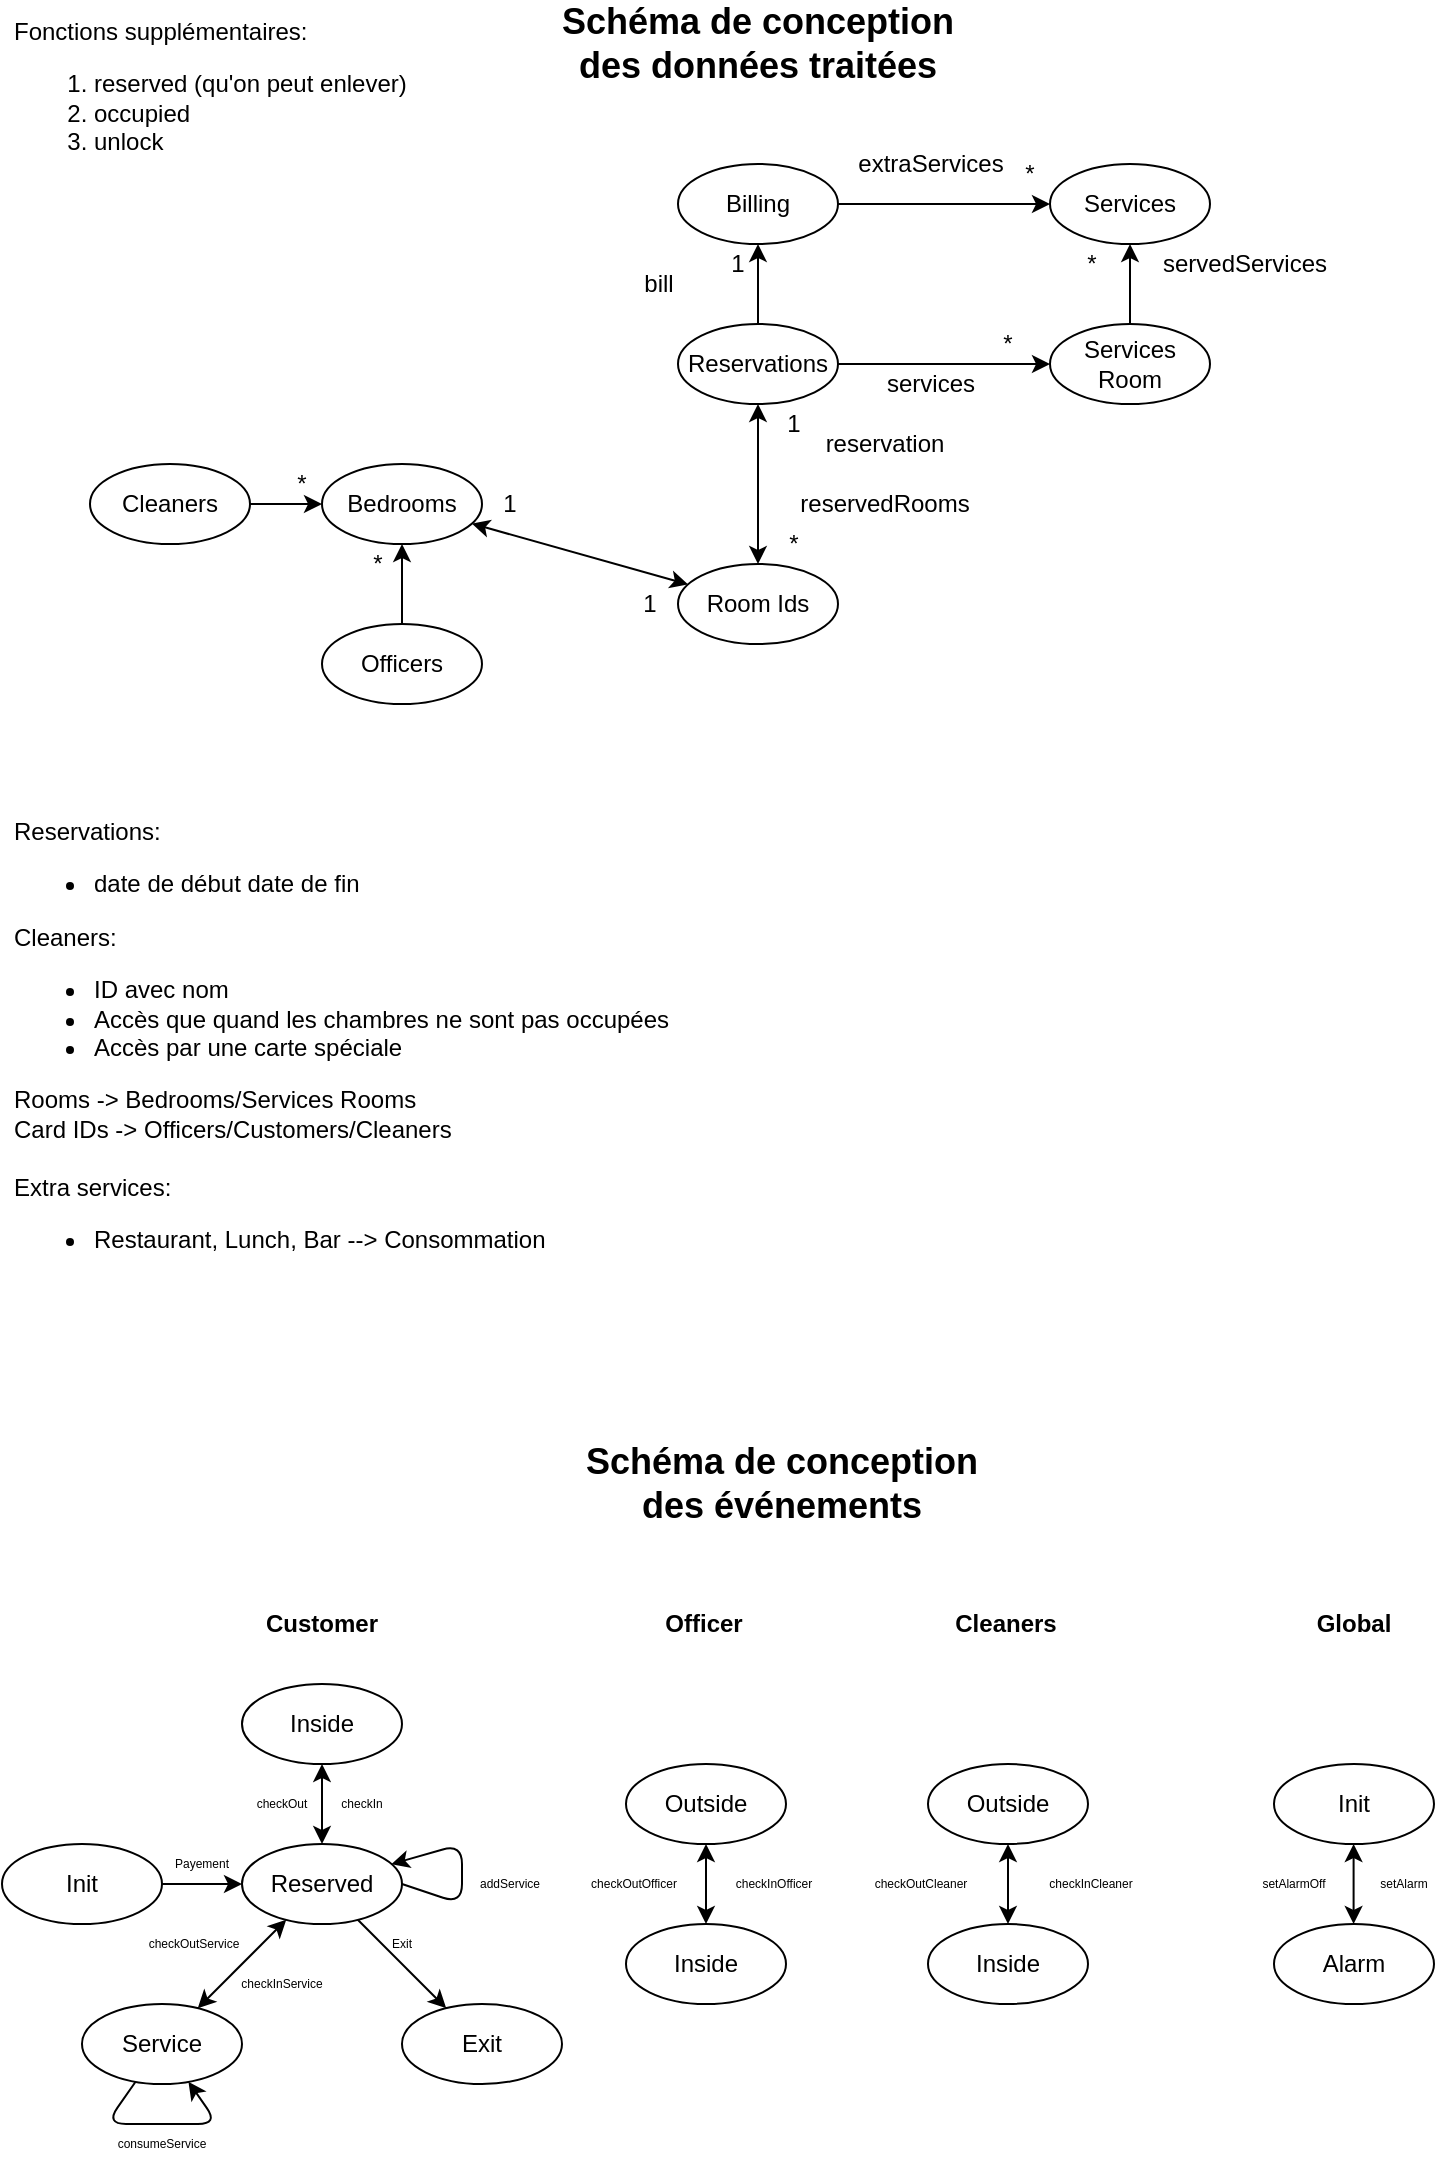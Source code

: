 <mxfile version="13.7.9" type="device"><diagram id="mKZ3kIbZx4iA2IMD-GMo" name="Page-1"><mxGraphModel dx="813" dy="470" grid="1" gridSize="10" guides="1" tooltips="1" connect="1" arrows="1" fold="1" page="1" pageScale="1" pageWidth="827" pageHeight="1169" math="0" shadow="0"><root><mxCell id="0"/><mxCell id="1" parent="0"/><mxCell id="9vgg1QaLixsYuYkU39V7-5" value="Reservations" style="ellipse;whiteSpace=wrap;html=1;" parent="1" vertex="1"><mxGeometry x="374" y="200" width="80" height="40" as="geometry"/></mxCell><mxCell id="9vgg1QaLixsYuYkU39V7-8" value="&lt;span style=&quot;text-align: left&quot;&gt;Bedrooms&lt;/span&gt;" style="ellipse;whiteSpace=wrap;html=1;" parent="1" vertex="1"><mxGeometry x="196" y="270" width="80" height="40" as="geometry"/></mxCell><mxCell id="9vgg1QaLixsYuYkU39V7-26" value="&lt;span style=&quot;text-align: left&quot;&gt;Services Room&lt;/span&gt;" style="ellipse;whiteSpace=wrap;html=1;" parent="1" vertex="1"><mxGeometry x="560" y="200" width="80" height="40" as="geometry"/></mxCell><mxCell id="9vgg1QaLixsYuYkU39V7-27" value="Billing" style="ellipse;whiteSpace=wrap;html=1;" parent="1" vertex="1"><mxGeometry x="374" y="120" width="80" height="40" as="geometry"/></mxCell><mxCell id="9vgg1QaLixsYuYkU39V7-28" value="" style="endArrow=classic;html=1;" parent="1" source="9vgg1QaLixsYuYkU39V7-5" target="9vgg1QaLixsYuYkU39V7-27" edge="1"><mxGeometry width="50" height="50" relative="1" as="geometry"><mxPoint x="524" y="250" as="sourcePoint"/><mxPoint x="524" y="290" as="targetPoint"/></mxGeometry></mxCell><mxCell id="9vgg1QaLixsYuYkU39V7-30" value="Reservations: &lt;br&gt;&lt;ul&gt;&lt;li&gt;&lt;span&gt;date de début date de fin&lt;/span&gt;&lt;/li&gt;&lt;/ul&gt;&lt;div&gt;Cleaners:&lt;/div&gt;&lt;div&gt;&lt;ul&gt;&lt;li&gt;ID avec nom&lt;/li&gt;&lt;li&gt;Accès que quand les chambres ne sont pas occupées&lt;/li&gt;&lt;li&gt;Accès par une carte spéciale&lt;/li&gt;&lt;/ul&gt;&lt;div&gt;Rooms -&amp;gt; Bedrooms/Services Rooms&lt;/div&gt;&lt;div&gt;Card IDs -&amp;gt; Officers/Customers/Cleaners&lt;/div&gt;&lt;/div&gt;&lt;div&gt;&lt;br&gt;&lt;/div&gt;&lt;div&gt;Extra services:&lt;/div&gt;&lt;div&gt;&lt;ul&gt;&lt;li&gt;Restaurant, Lunch, Bar --&amp;gt; Consommation&lt;br&gt;&lt;/li&gt;&lt;/ul&gt;&lt;/div&gt;" style="text;whiteSpace=wrap;html=1;" parent="1" vertex="1"><mxGeometry x="40" y="440" width="360" height="220" as="geometry"/></mxCell><mxCell id="9vgg1QaLixsYuYkU39V7-32" value="1" style="text;html=1;strokeColor=none;fillColor=none;align=center;verticalAlign=middle;whiteSpace=wrap;rounded=0;" parent="1" vertex="1"><mxGeometry x="394" y="160" width="20" height="20" as="geometry"/></mxCell><mxCell id="9vgg1QaLixsYuYkU39V7-37" value="Room Ids" style="ellipse;whiteSpace=wrap;html=1;" parent="1" vertex="1"><mxGeometry x="374" y="320" width="80" height="40" as="geometry"/></mxCell><mxCell id="9vgg1QaLixsYuYkU39V7-38" value="" style="endArrow=classic;html=1;startArrow=classic;startFill=1;" parent="1" source="9vgg1QaLixsYuYkU39V7-5" target="9vgg1QaLixsYuYkU39V7-37" edge="1"><mxGeometry width="50" height="50" relative="1" as="geometry"><mxPoint x="94" y="169.71" as="sourcePoint"/><mxPoint x="134" y="169.71" as="targetPoint"/></mxGeometry></mxCell><mxCell id="9vgg1QaLixsYuYkU39V7-39" value="*" style="text;html=1;strokeColor=none;fillColor=none;align=center;verticalAlign=middle;whiteSpace=wrap;rounded=0;" parent="1" vertex="1"><mxGeometry x="422" y="300" width="20" height="20" as="geometry"/></mxCell><mxCell id="9vgg1QaLixsYuYkU39V7-40" value="" style="endArrow=classic;html=1;startArrow=classic;startFill=1;" parent="1" source="9vgg1QaLixsYuYkU39V7-37" target="9vgg1QaLixsYuYkU39V7-8" edge="1"><mxGeometry width="50" height="50" relative="1" as="geometry"><mxPoint x="342.739" y="239.645" as="sourcePoint"/><mxPoint x="243.997" y="180.356" as="targetPoint"/></mxGeometry></mxCell><mxCell id="9vgg1QaLixsYuYkU39V7-41" value="1" style="text;html=1;strokeColor=none;fillColor=none;align=center;verticalAlign=middle;whiteSpace=wrap;rounded=0;" parent="1" vertex="1"><mxGeometry x="280" y="280" width="20" height="20" as="geometry"/></mxCell><mxCell id="9vgg1QaLixsYuYkU39V7-42" value="Cleaners" style="ellipse;whiteSpace=wrap;html=1;" parent="1" vertex="1"><mxGeometry x="80" y="270" width="80" height="40" as="geometry"/></mxCell><mxCell id="9vgg1QaLixsYuYkU39V7-48" value="" style="endArrow=classic;html=1;" parent="1" source="9vgg1QaLixsYuYkU39V7-42" target="9vgg1QaLixsYuYkU39V7-8" edge="1"><mxGeometry width="50" height="50" relative="1" as="geometry"><mxPoint x="246" y="240" as="sourcePoint"/><mxPoint x="246" y="280" as="targetPoint"/></mxGeometry></mxCell><mxCell id="9vgg1QaLixsYuYkU39V7-49" value="*" style="text;html=1;strokeColor=none;fillColor=none;align=center;verticalAlign=middle;whiteSpace=wrap;rounded=0;" parent="1" vertex="1"><mxGeometry x="176" y="270" width="20" height="20" as="geometry"/></mxCell><mxCell id="9vgg1QaLixsYuYkU39V7-52" style="edgeStyle=orthogonalEdgeStyle;rounded=0;orthogonalLoop=1;jettySize=auto;html=1;" parent="1" source="9vgg1QaLixsYuYkU39V7-50" target="9vgg1QaLixsYuYkU39V7-8" edge="1"><mxGeometry relative="1" as="geometry"/></mxCell><mxCell id="9vgg1QaLixsYuYkU39V7-50" value="Officers" style="ellipse;whiteSpace=wrap;html=1;" parent="1" vertex="1"><mxGeometry x="196" y="350" width="80" height="40" as="geometry"/></mxCell><mxCell id="9vgg1QaLixsYuYkU39V7-54" value="*" style="text;html=1;strokeColor=none;fillColor=none;align=center;verticalAlign=middle;whiteSpace=wrap;rounded=0;" parent="1" vertex="1"><mxGeometry x="214" y="310" width="20" height="20" as="geometry"/></mxCell><mxCell id="wAJNwWQqcgvi-j1PNpbh-5" value="Schéma de conception des données traitées" style="text;html=1;strokeColor=none;fillColor=none;align=center;verticalAlign=middle;whiteSpace=wrap;rounded=0;fontSize=18;fontStyle=1" parent="1" vertex="1"><mxGeometry x="304" y="50" width="220" height="20" as="geometry"/></mxCell><mxCell id="wAJNwWQqcgvi-j1PNpbh-6" style="edgeStyle=orthogonalEdgeStyle;rounded=0;orthogonalLoop=1;jettySize=auto;html=1;" parent="1" source="9vgg1QaLixsYuYkU39V7-5" target="9vgg1QaLixsYuYkU39V7-26" edge="1"><mxGeometry relative="1" as="geometry"><mxPoint x="464" y="150.0" as="sourcePoint"/><mxPoint x="504" y="150.0" as="targetPoint"/></mxGeometry></mxCell><mxCell id="wAJNwWQqcgvi-j1PNpbh-7" value="*" style="text;html=1;strokeColor=none;fillColor=none;align=center;verticalAlign=middle;whiteSpace=wrap;rounded=0;" parent="1" vertex="1"><mxGeometry x="529" y="200" width="20" height="20" as="geometry"/></mxCell><mxCell id="wAJNwWQqcgvi-j1PNpbh-41" value="Init" style="ellipse;whiteSpace=wrap;html=1;" parent="1" vertex="1"><mxGeometry x="36" y="960" width="80" height="40" as="geometry"/></mxCell><mxCell id="wAJNwWQqcgvi-j1PNpbh-49" value="Schéma de conception des événements" style="text;html=1;strokeColor=none;fillColor=none;align=center;verticalAlign=middle;whiteSpace=wrap;rounded=0;fontSize=18;fontStyle=1" parent="1" vertex="1"><mxGeometry x="316" y="770" width="220" height="20" as="geometry"/></mxCell><mxCell id="wAJNwWQqcgvi-j1PNpbh-52" value="Reserved" style="ellipse;whiteSpace=wrap;html=1;" parent="1" vertex="1"><mxGeometry x="156" y="960" width="80" height="40" as="geometry"/></mxCell><mxCell id="wAJNwWQqcgvi-j1PNpbh-53" value="" style="endArrow=classic;html=1;fontSize=18;" parent="1" source="wAJNwWQqcgvi-j1PNpbh-41" target="wAJNwWQqcgvi-j1PNpbh-52" edge="1"><mxGeometry width="50" height="50" relative="1" as="geometry"><mxPoint x="111" y="1110" as="sourcePoint"/><mxPoint x="161" y="1060" as="targetPoint"/></mxGeometry></mxCell><mxCell id="wAJNwWQqcgvi-j1PNpbh-54" value="&lt;font style=&quot;font-size: 6px;&quot;&gt;Payement&lt;/font&gt;" style="text;html=1;strokeColor=none;fillColor=none;align=center;verticalAlign=middle;whiteSpace=wrap;rounded=0;fontSize=6;" parent="1" vertex="1"><mxGeometry x="116" y="960" width="40" height="20" as="geometry"/></mxCell><mxCell id="wAJNwWQqcgvi-j1PNpbh-55" value="Inside" style="ellipse;whiteSpace=wrap;html=1;" parent="1" vertex="1"><mxGeometry x="156" y="880" width="80" height="40" as="geometry"/></mxCell><mxCell id="wAJNwWQqcgvi-j1PNpbh-56" value="" style="endArrow=classic;html=1;fontSize=18;startArrow=classic;startFill=1;" parent="1" source="wAJNwWQqcgvi-j1PNpbh-52" target="wAJNwWQqcgvi-j1PNpbh-55" edge="1"><mxGeometry width="50" height="50" relative="1" as="geometry"><mxPoint x="166" y="910" as="sourcePoint"/><mxPoint x="206" y="910" as="targetPoint"/></mxGeometry></mxCell><mxCell id="wAJNwWQqcgvi-j1PNpbh-57" value="&lt;font style=&quot;font-size: 6px;&quot;&gt;checkIn&lt;/font&gt;" style="text;html=1;strokeColor=none;fillColor=none;align=center;verticalAlign=middle;whiteSpace=wrap;rounded=0;fontSize=6;" parent="1" vertex="1"><mxGeometry x="196" y="930" width="40" height="20" as="geometry"/></mxCell><mxCell id="wAJNwWQqcgvi-j1PNpbh-61" value="&lt;font style=&quot;font-size: 6px;&quot;&gt;checkOut&lt;/font&gt;" style="text;html=1;strokeColor=none;fillColor=none;align=center;verticalAlign=middle;whiteSpace=wrap;rounded=0;fontSize=6;" parent="1" vertex="1"><mxGeometry x="156" y="930" width="40" height="20" as="geometry"/></mxCell><mxCell id="wAJNwWQqcgvi-j1PNpbh-64" value="Service" style="ellipse;whiteSpace=wrap;html=1;" parent="1" vertex="1"><mxGeometry x="76" y="1040" width="80" height="40" as="geometry"/></mxCell><mxCell id="wAJNwWQqcgvi-j1PNpbh-65" value="" style="endArrow=classic;html=1;fontSize=18;startArrow=classic;startFill=1;" parent="1" source="wAJNwWQqcgvi-j1PNpbh-52" target="wAJNwWQqcgvi-j1PNpbh-64" edge="1"><mxGeometry width="50" height="50" relative="1" as="geometry"><mxPoint x="239.282" y="978.906" as="sourcePoint"/><mxPoint x="292.718" y="961.094" as="targetPoint"/></mxGeometry></mxCell><mxCell id="wAJNwWQqcgvi-j1PNpbh-66" value="&lt;font style=&quot;font-size: 6px;&quot;&gt;checkInService&lt;/font&gt;" style="text;html=1;strokeColor=none;fillColor=none;align=center;verticalAlign=middle;whiteSpace=wrap;rounded=0;fontSize=6;" parent="1" vertex="1"><mxGeometry x="156" y="1020" width="40" height="20" as="geometry"/></mxCell><mxCell id="wAJNwWQqcgvi-j1PNpbh-67" value="&lt;font style=&quot;font-size: 6px;&quot;&gt;checkOutService&lt;/font&gt;" style="text;html=1;strokeColor=none;fillColor=none;align=center;verticalAlign=middle;whiteSpace=wrap;rounded=0;fontSize=6;" parent="1" vertex="1"><mxGeometry x="108" y="1000" width="48" height="20" as="geometry"/></mxCell><mxCell id="wAJNwWQqcgvi-j1PNpbh-68" value="" style="endArrow=classic;html=1;fontSize=18;" parent="1" source="wAJNwWQqcgvi-j1PNpbh-64" target="wAJNwWQqcgvi-j1PNpbh-64" edge="1"><mxGeometry width="50" height="50" relative="1" as="geometry"><mxPoint x="242" y="1080" as="sourcePoint"/><mxPoint x="288" y="1060" as="targetPoint"/><Array as="points"><mxPoint x="88" y="1100"/><mxPoint x="144" y="1100"/></Array></mxGeometry></mxCell><mxCell id="wAJNwWQqcgvi-j1PNpbh-69" value="&lt;font style=&quot;font-size: 6px;&quot;&gt;consumeService&lt;/font&gt;" style="text;html=1;strokeColor=none;fillColor=none;align=center;verticalAlign=middle;whiteSpace=wrap;rounded=0;fontSize=6;" parent="1" vertex="1"><mxGeometry x="92" y="1100" width="48" height="20" as="geometry"/></mxCell><mxCell id="wAJNwWQqcgvi-j1PNpbh-70" value="Exit" style="ellipse;whiteSpace=wrap;html=1;" parent="1" vertex="1"><mxGeometry x="236" y="1040" width="80" height="40" as="geometry"/></mxCell><mxCell id="wAJNwWQqcgvi-j1PNpbh-71" value="" style="endArrow=classic;html=1;fontSize=18;" parent="1" source="wAJNwWQqcgvi-j1PNpbh-52" target="wAJNwWQqcgvi-j1PNpbh-70" edge="1"><mxGeometry width="50" height="50" relative="1" as="geometry"><mxPoint x="222.97" y="1007.635" as="sourcePoint"/><mxPoint x="180" y="1040" as="targetPoint"/></mxGeometry></mxCell><mxCell id="wAJNwWQqcgvi-j1PNpbh-72" value="&lt;font style=&quot;font-size: 6px&quot;&gt;Exit&lt;/font&gt;" style="text;html=1;strokeColor=none;fillColor=none;align=center;verticalAlign=middle;whiteSpace=wrap;rounded=0;fontSize=6;" parent="1" vertex="1"><mxGeometry x="226" y="1000" width="20" height="20" as="geometry"/></mxCell><mxCell id="wAJNwWQqcgvi-j1PNpbh-73" value="" style="endArrow=classic;html=1;fontSize=18;exitX=1;exitY=0.5;exitDx=0;exitDy=0;" parent="1" source="wAJNwWQqcgvi-j1PNpbh-52" target="wAJNwWQqcgvi-j1PNpbh-52" edge="1"><mxGeometry width="50" height="50" relative="1" as="geometry"><mxPoint x="270" y="1049.6" as="sourcePoint"/><mxPoint x="236" y="1040" as="targetPoint"/><Array as="points"><mxPoint x="266" y="990"/><mxPoint x="266" y="960"/></Array></mxGeometry></mxCell><mxCell id="wAJNwWQqcgvi-j1PNpbh-74" value="addService" style="text;html=1;strokeColor=none;fillColor=none;align=center;verticalAlign=middle;whiteSpace=wrap;rounded=0;fontSize=6;" parent="1" vertex="1"><mxGeometry x="270" y="970" width="40" height="20" as="geometry"/></mxCell><mxCell id="wAJNwWQqcgvi-j1PNpbh-75" value="&lt;font style=&quot;font-size: 12px&quot;&gt;&lt;b&gt;Customer&lt;/b&gt;&lt;/font&gt;" style="text;html=1;strokeColor=none;fillColor=none;align=center;verticalAlign=middle;whiteSpace=wrap;rounded=0;fontSize=6;" parent="1" vertex="1"><mxGeometry x="156" y="840" width="80" height="20" as="geometry"/></mxCell><mxCell id="wAJNwWQqcgvi-j1PNpbh-76" value="&lt;font style=&quot;font-size: 12px&quot;&gt;&lt;b&gt;Officer&lt;/b&gt;&lt;/font&gt;" style="text;html=1;strokeColor=none;fillColor=none;align=center;verticalAlign=middle;whiteSpace=wrap;rounded=0;fontSize=6;" parent="1" vertex="1"><mxGeometry x="362" y="840" width="50" height="20" as="geometry"/></mxCell><mxCell id="wAJNwWQqcgvi-j1PNpbh-77" value="&lt;font style=&quot;font-size: 12px&quot;&gt;&lt;b&gt;Cleaners&lt;/b&gt;&lt;/font&gt;" style="text;html=1;strokeColor=none;fillColor=none;align=center;verticalAlign=middle;whiteSpace=wrap;rounded=0;fontSize=6;" parent="1" vertex="1"><mxGeometry x="498" y="840" width="80" height="20" as="geometry"/></mxCell><mxCell id="wAJNwWQqcgvi-j1PNpbh-78" value="&lt;font style=&quot;font-size: 12px&quot;&gt;&lt;b&gt;Global&lt;/b&gt;&lt;/font&gt;" style="text;html=1;strokeColor=none;fillColor=none;align=center;verticalAlign=middle;whiteSpace=wrap;rounded=0;fontSize=6;" parent="1" vertex="1"><mxGeometry x="672" y="840" width="80" height="20" as="geometry"/></mxCell><mxCell id="wAJNwWQqcgvi-j1PNpbh-79" value="Outside" style="ellipse;whiteSpace=wrap;html=1;" parent="1" vertex="1"><mxGeometry x="348" y="920" width="80" height="40" as="geometry"/></mxCell><mxCell id="wAJNwWQqcgvi-j1PNpbh-82" value="Inside" style="ellipse;whiteSpace=wrap;html=1;" parent="1" vertex="1"><mxGeometry x="348" y="1000" width="80" height="40" as="geometry"/></mxCell><mxCell id="wAJNwWQqcgvi-j1PNpbh-83" value="" style="endArrow=classic;html=1;fontSize=18;startArrow=classic;startFill=1;" parent="1" source="wAJNwWQqcgvi-j1PNpbh-79" target="wAJNwWQqcgvi-j1PNpbh-82" edge="1"><mxGeometry width="50" height="50" relative="1" as="geometry"><mxPoint x="140.111" y="1007.889" as="sourcePoint"/><mxPoint x="95.889" y="1052.111" as="targetPoint"/></mxGeometry></mxCell><mxCell id="wAJNwWQqcgvi-j1PNpbh-84" value="&lt;font style=&quot;font-size: 6px&quot;&gt;checkInOfficer&lt;/font&gt;" style="text;html=1;strokeColor=none;fillColor=none;align=center;verticalAlign=middle;whiteSpace=wrap;rounded=0;fontSize=6;" parent="1" vertex="1"><mxGeometry x="402" y="970" width="40" height="20" as="geometry"/></mxCell><mxCell id="wAJNwWQqcgvi-j1PNpbh-85" value="&lt;font style=&quot;font-size: 6px&quot;&gt;checkOutOfficer&lt;/font&gt;" style="text;html=1;strokeColor=none;fillColor=none;align=center;verticalAlign=middle;whiteSpace=wrap;rounded=0;fontSize=6;" parent="1" vertex="1"><mxGeometry x="332" y="970" width="40" height="20" as="geometry"/></mxCell><mxCell id="wAJNwWQqcgvi-j1PNpbh-87" value="&lt;span style=&quot;text-align: left&quot;&gt;Services&lt;/span&gt;" style="ellipse;whiteSpace=wrap;html=1;" parent="1" vertex="1"><mxGeometry x="560" y="120" width="80" height="40" as="geometry"/></mxCell><mxCell id="wAJNwWQqcgvi-j1PNpbh-88" style="edgeStyle=orthogonalEdgeStyle;rounded=0;orthogonalLoop=1;jettySize=auto;html=1;" parent="1" source="9vgg1QaLixsYuYkU39V7-26" target="wAJNwWQqcgvi-j1PNpbh-87" edge="1"><mxGeometry relative="1" as="geometry"><mxPoint x="464" y="230" as="sourcePoint"/><mxPoint x="510" y="230" as="targetPoint"/></mxGeometry></mxCell><mxCell id="wAJNwWQqcgvi-j1PNpbh-89" value="*" style="text;html=1;strokeColor=none;fillColor=none;align=center;verticalAlign=middle;whiteSpace=wrap;rounded=0;" parent="1" vertex="1"><mxGeometry x="570.5" y="160" width="20" height="20" as="geometry"/></mxCell><mxCell id="wAJNwWQqcgvi-j1PNpbh-90" style="edgeStyle=orthogonalEdgeStyle;rounded=0;orthogonalLoop=1;jettySize=auto;html=1;" parent="1" source="9vgg1QaLixsYuYkU39V7-27" target="wAJNwWQqcgvi-j1PNpbh-87" edge="1"><mxGeometry relative="1" as="geometry"><mxPoint x="454" y="140" as="sourcePoint"/><mxPoint x="500" y="140" as="targetPoint"/></mxGeometry></mxCell><mxCell id="wAJNwWQqcgvi-j1PNpbh-91" value="*" style="text;html=1;strokeColor=none;fillColor=none;align=center;verticalAlign=middle;whiteSpace=wrap;rounded=0;" parent="1" vertex="1"><mxGeometry x="540" y="115" width="20" height="20" as="geometry"/></mxCell><mxCell id="wAJNwWQqcgvi-j1PNpbh-93" value="Outside" style="ellipse;whiteSpace=wrap;html=1;" parent="1" vertex="1"><mxGeometry x="499" y="920" width="80" height="40" as="geometry"/></mxCell><mxCell id="wAJNwWQqcgvi-j1PNpbh-94" value="Inside" style="ellipse;whiteSpace=wrap;html=1;" parent="1" vertex="1"><mxGeometry x="499" y="1000" width="80" height="40" as="geometry"/></mxCell><mxCell id="wAJNwWQqcgvi-j1PNpbh-95" value="" style="endArrow=classic;html=1;fontSize=18;startArrow=classic;startFill=1;" parent="1" source="wAJNwWQqcgvi-j1PNpbh-93" target="wAJNwWQqcgvi-j1PNpbh-94" edge="1"><mxGeometry width="50" height="50" relative="1" as="geometry"><mxPoint x="291.111" y="1007.889" as="sourcePoint"/><mxPoint x="246.889" y="1052.111" as="targetPoint"/></mxGeometry></mxCell><mxCell id="wAJNwWQqcgvi-j1PNpbh-96" value="&lt;font style=&quot;font-size: 6px&quot;&gt;checkInCleaner&lt;/font&gt;" style="text;html=1;strokeColor=none;fillColor=none;align=center;verticalAlign=middle;whiteSpace=wrap;rounded=0;fontSize=6;" parent="1" vertex="1"><mxGeometry x="553" y="970" width="55" height="20" as="geometry"/></mxCell><mxCell id="wAJNwWQqcgvi-j1PNpbh-97" value="&lt;font style=&quot;font-size: 6px&quot;&gt;checkOutCleaner&lt;/font&gt;" style="text;html=1;strokeColor=none;fillColor=none;align=center;verticalAlign=middle;whiteSpace=wrap;rounded=0;fontSize=6;" parent="1" vertex="1"><mxGeometry x="468" y="970" width="55" height="20" as="geometry"/></mxCell><mxCell id="wAJNwWQqcgvi-j1PNpbh-98" value="Init" style="ellipse;whiteSpace=wrap;html=1;" parent="1" vertex="1"><mxGeometry x="672" y="920" width="80" height="40" as="geometry"/></mxCell><mxCell id="wAJNwWQqcgvi-j1PNpbh-101" value="" style="endArrow=classic;html=1;fontSize=18;startArrow=classic;startFill=1;" parent="1" edge="1"><mxGeometry width="50" height="50" relative="1" as="geometry"><mxPoint x="711.8" y="960" as="sourcePoint"/><mxPoint x="711.8" y="1000" as="targetPoint"/></mxGeometry></mxCell><mxCell id="wAJNwWQqcgvi-j1PNpbh-102" value="Alarm" style="ellipse;whiteSpace=wrap;html=1;" parent="1" vertex="1"><mxGeometry x="672" y="1000" width="80" height="40" as="geometry"/></mxCell><mxCell id="wAJNwWQqcgvi-j1PNpbh-103" value="&lt;font style=&quot;font-size: 6px&quot;&gt;setAlarmOff&lt;/font&gt;" style="text;html=1;strokeColor=none;fillColor=none;align=center;verticalAlign=middle;whiteSpace=wrap;rounded=0;fontSize=6;" parent="1" vertex="1"><mxGeometry x="662" y="970" width="40" height="20" as="geometry"/></mxCell><mxCell id="wAJNwWQqcgvi-j1PNpbh-104" value="&lt;font style=&quot;font-size: 6px&quot;&gt;setAlarm&lt;/font&gt;" style="text;html=1;strokeColor=none;fillColor=none;align=center;verticalAlign=middle;whiteSpace=wrap;rounded=0;fontSize=6;" parent="1" vertex="1"><mxGeometry x="722" y="970" width="30" height="20" as="geometry"/></mxCell><mxCell id="dPuPHzdIdGYFyMDDzrCs-1" value="1" style="text;html=1;strokeColor=none;fillColor=none;align=center;verticalAlign=middle;whiteSpace=wrap;rounded=0;" parent="1" vertex="1"><mxGeometry x="422" y="240" width="20" height="20" as="geometry"/></mxCell><mxCell id="dPuPHzdIdGYFyMDDzrCs-6" value="1" style="text;html=1;strokeColor=none;fillColor=none;align=center;verticalAlign=middle;whiteSpace=wrap;rounded=0;" parent="1" vertex="1"><mxGeometry x="348" y="330" width="24" height="20" as="geometry"/></mxCell><mxCell id="NlgqSKs_FSAvJQomFvHn-1" value="extraServices" style="text;html=1;align=center;verticalAlign=middle;resizable=0;points=[];autosize=1;" vertex="1" parent="1"><mxGeometry x="455" y="110" width="90" height="20" as="geometry"/></mxCell><mxCell id="NlgqSKs_FSAvJQomFvHn-2" value="servedServices" style="text;html=1;align=center;verticalAlign=middle;resizable=0;points=[];autosize=1;" vertex="1" parent="1"><mxGeometry x="607" y="160" width="100" height="20" as="geometry"/></mxCell><mxCell id="NlgqSKs_FSAvJQomFvHn-3" value="services" style="text;html=1;align=center;verticalAlign=middle;resizable=0;points=[];autosize=1;" vertex="1" parent="1"><mxGeometry x="470" y="220" width="60" height="20" as="geometry"/></mxCell><mxCell id="NlgqSKs_FSAvJQomFvHn-4" value="bill" style="text;html=1;align=center;verticalAlign=middle;resizable=0;points=[];autosize=1;" vertex="1" parent="1"><mxGeometry x="349" y="170" width="30" height="20" as="geometry"/></mxCell><mxCell id="NlgqSKs_FSAvJQomFvHn-5" value="reservation" style="text;html=1;align=center;verticalAlign=middle;resizable=0;points=[];autosize=1;" vertex="1" parent="1"><mxGeometry x="442" y="250" width="70" height="20" as="geometry"/></mxCell><mxCell id="NlgqSKs_FSAvJQomFvHn-6" value="reservedRooms" style="text;html=1;align=center;verticalAlign=middle;resizable=0;points=[];autosize=1;" vertex="1" parent="1"><mxGeometry x="427" y="280" width="100" height="20" as="geometry"/></mxCell><mxCell id="NlgqSKs_FSAvJQomFvHn-9" value="Fonctions supplémentaires:&lt;br&gt;&lt;ol&gt;&lt;li&gt;reserved (qu'on peut enlever)&lt;/li&gt;&lt;li&gt;occupied&lt;/li&gt;&lt;li&gt;unlock&lt;/li&gt;&lt;/ol&gt;&lt;div&gt;&lt;/div&gt;" style="text;whiteSpace=wrap;html=1;" vertex="1" parent="1"><mxGeometry x="40" y="40" width="216" height="190" as="geometry"/></mxCell></root></mxGraphModel></diagram></mxfile>